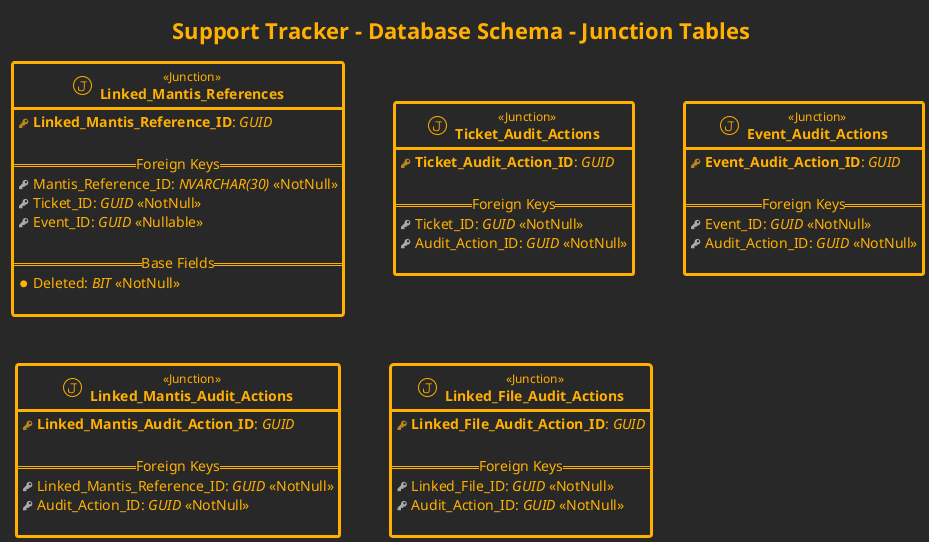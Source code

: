 @startuml "Support Tracker - Database Schema Junction Tables"

' Definitions
' -----------

!define primary_key(_field) <b><color:#b8861b><&key></color> _field</b>
!define primary_key(_field, _type) <b><color:#b8861b><&key></color> _field</b>: <i>_type</i>

!define foreign_key(_field) <color:#aaaaaa><&key></color> _field
!define foreign_key(_field, _type) <color:#aaaaaa><&key></color> _field: <i>_type</i>
!define foreign_key(_field, _type, _null) <color:#aaaaaa><&key></color> _field: <i>_type</i> <<_null>>

!define field(_field) <&media-record> _field
!define field(_field, _type) <&media-record> _field: <i>_type</i>
!define field(_field, _type, _null) <&media-record> _field: <i>_type</i> <<_null>>

!define table(_field) entity "<b>_field</b>" as _field << (T, white) >>
!define table(_field, _type) entity "<b>_field</b>" as _field << (T, white) >> <<_type>>

!define base_table(_field) entity "<b>_field</b>" as _field << (B, #282828) >> <<Base>>
!define junction_table(_field) entity "<b>_field</b>" as _field << (J, #282828) >> <<Junction>>
!define lookup_table(_field) entity "<b>_field</b>" as _field << (L, #282828) >> <<Lookup>>


' Styling
' --------

top to bottom direction

hide empty members

skinparam defaultFontStyle Monospaced
skinparam shadowing false
skinparam handwritten false
skinparam roundcorner 5
skinparam linetype ortho
skinparam nodesep 50
skinparam ranksep 50

' Applying theme
!theme crt-amber

skinparam class {
    FontSize 14
    BorderThickness 3
}


' Title
' ------

title Support Tracker - Database Schema - Junction Tables


' Entities
' ---------

junction_table(Linked_Mantis_References)
{
    primary_key(Linked_Mantis_Reference_ID, GUID)

    == Foreign Keys ==
    foreign_key(Mantis_Reference_ID, NVARCHAR(30), NotNull)
    foreign_key(Ticket_ID, GUID, NotNull)
    foreign_key(Event_ID, GUID, Nullable)
    
    == Base Fields ==
    field(Deleted, BIT, NotNull)

}

junction_table(Ticket_Audit_Actions)
{
    primary_key(Ticket_Audit_Action_ID, GUID)

    == Foreign Keys ==
    foreign_key(Ticket_ID, GUID, NotNull)
    foreign_key(Audit_Action_ID, GUID, NotNull)

}

junction_table(Event_Audit_Actions)
{
    primary_key(Event_Audit_Action_ID, GUID)

    == Foreign Keys ==
    foreign_key(Event_ID, GUID, NotNull)
    foreign_key(Audit_Action_ID, GUID, NotNull)

}

junction_table(Linked_Mantis_Audit_Actions)
{
    primary_key(Linked_Mantis_Audit_Action_ID, GUID)

    == Foreign Keys ==
    foreign_key(Linked_Mantis_Reference_ID, GUID, NotNull)
    foreign_key(Audit_Action_ID, GUID, NotNull)

}

junction_table(Linked_File_Audit_Actions)
{
    primary_key(Linked_File_Audit_Action_ID, GUID)

    == Foreign Keys ==
    foreign_key(Linked_File_ID, GUID, NotNull)
    foreign_key(Audit_Action_ID, GUID, NotNull)

}

@enduml